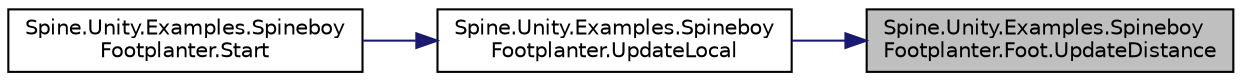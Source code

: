 digraph "Spine.Unity.Examples.SpineboyFootplanter.Foot.UpdateDistance"
{
 // LATEX_PDF_SIZE
  edge [fontname="Helvetica",fontsize="10",labelfontname="Helvetica",labelfontsize="10"];
  node [fontname="Helvetica",fontsize="10",shape=record];
  rankdir="RL";
  Node1 [label="Spine.Unity.Examples.Spineboy\lFootplanter.Foot.UpdateDistance",height=0.2,width=0.4,color="black", fillcolor="grey75", style="filled", fontcolor="black",tooltip=" "];
  Node1 -> Node2 [dir="back",color="midnightblue",fontsize="10",style="solid"];
  Node2 [label="Spine.Unity.Examples.Spineboy\lFootplanter.UpdateLocal",height=0.2,width=0.4,color="black", fillcolor="white", style="filled",URL="$class_spine_1_1_unity_1_1_examples_1_1_spineboy_footplanter.html#a47e5c79524de1e170f24d2d1464f9d66",tooltip=" "];
  Node2 -> Node3 [dir="back",color="midnightblue",fontsize="10",style="solid"];
  Node3 [label="Spine.Unity.Examples.Spineboy\lFootplanter.Start",height=0.2,width=0.4,color="black", fillcolor="white", style="filled",URL="$class_spine_1_1_unity_1_1_examples_1_1_spineboy_footplanter.html#a83676e628acaedf0dffd40155f3481a3",tooltip=" "];
}
